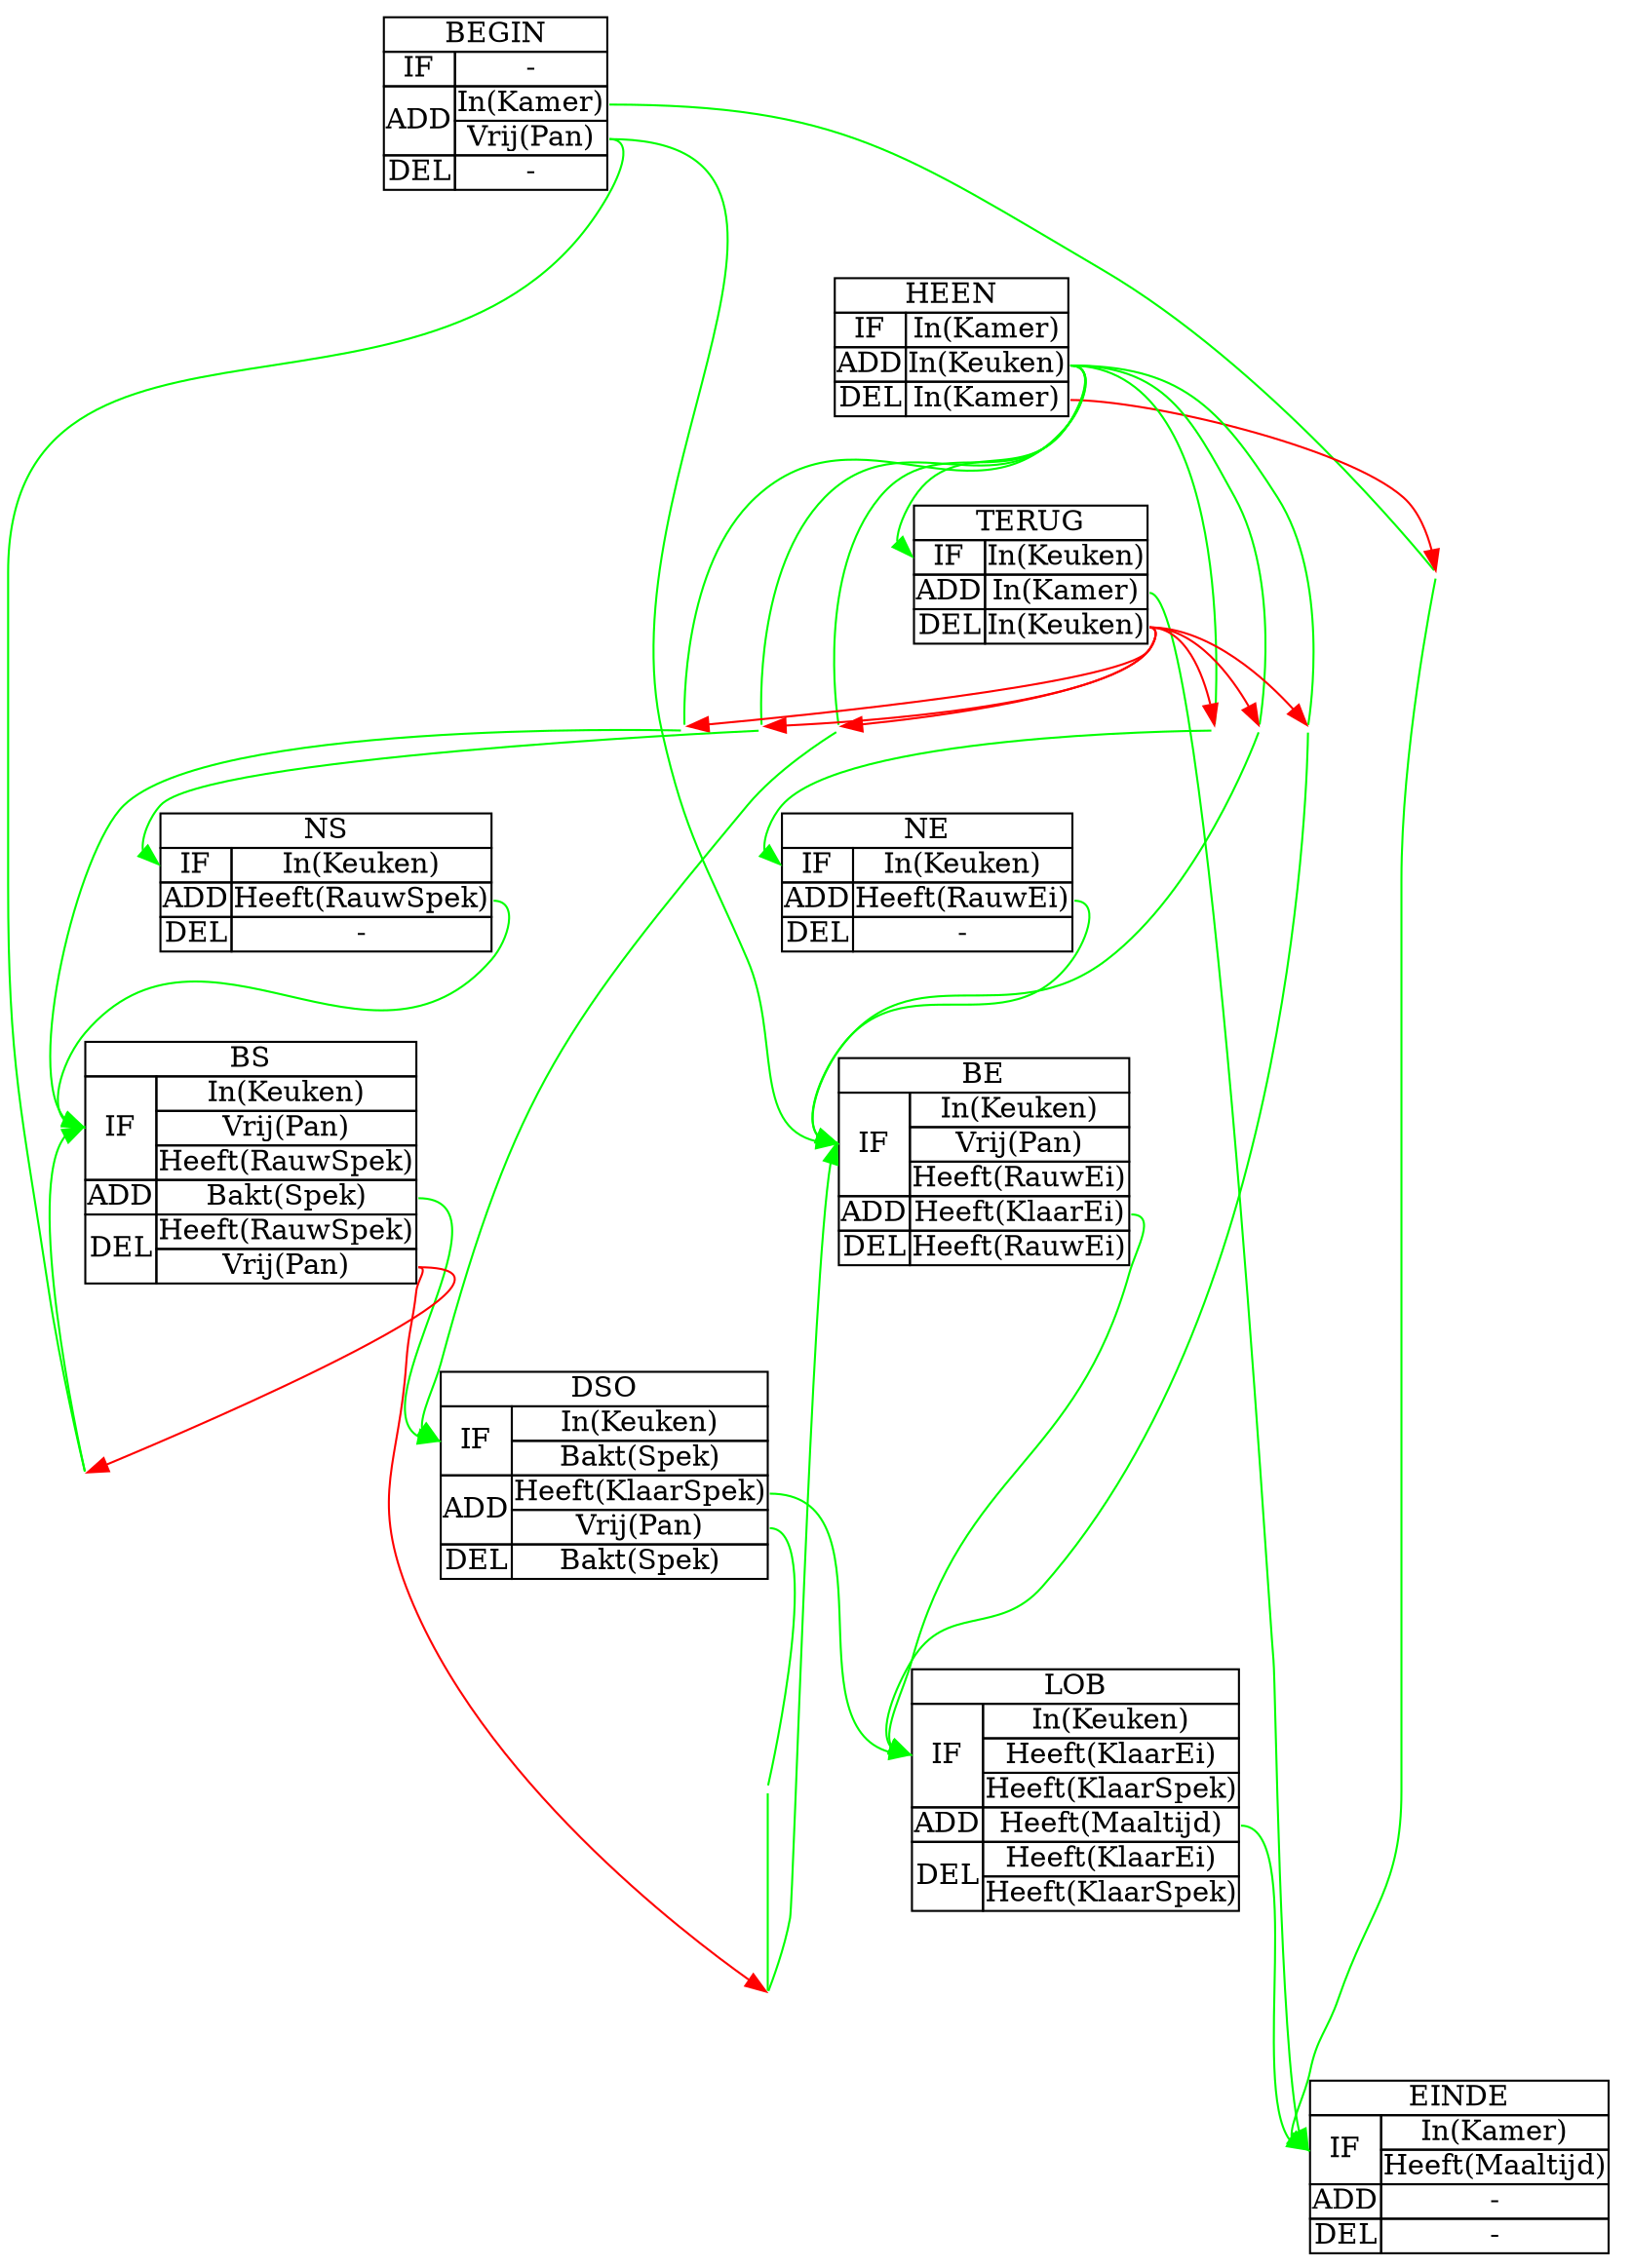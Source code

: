 digraph structs {

splines = spline
splines = true

node [shape=plaintext];
i [
label=
< <table border="0" cellborder="1" cellspacing="0" cellpadding="0">
    <tr>
        <td port="name" colspan="2">BEGIN</td>
    </tr>
    <tr>
        <td port="if_0">IF</td>
        <td port="if_1">-</td>
    </tr>
    <tr>
        <td port="add_0" rowspan="2">ADD</td>
        <td port="add_1">In(Kamer)</td>
    </tr>
    <tr>
        <td port="add_2">Vrij(Pan)</td>
    </tr>
    <tr>
        <td port="del_0">DEL</td>
        <td port="del_1">-</td>
    </tr>
</table>>]; 


f [
label=
< <table border="0" cellborder="1" cellspacing="0" cellpadding="0">
    <tr>
        <td port="name" colspan="2">EINDE</td>
    </tr>
    <tr>
        <td port="if_0" rowspan="2">IF</td>
        <td port="if_1">In(Kamer)</td>
    </tr>
    <tr>
        <td port="if_2">Heeft(Maaltijd)</td>
    </tr>
    <tr>
        <td port="add_0">ADD</td>
        <td port="add_1">-</td>
    </tr>
    <tr>
        <td port="del_0">DEL</td>
        <td port="del_1">-</td>
    </tr>
</table>>]; 

h [
label=
< <table border="0" cellborder="1" cellspacing="0" cellpadding="0">
    <tr>
        <td port="name" colspan="2">HEEN</td>
    </tr>
    <tr>
        <td port="if_0">IF</td>
        <td port="if_1">In(Kamer)</td>
    </tr>
    <tr>
        <td port="add_0">ADD</td>
        <td port="add_1">In(Keuken)</td>
    </tr>
    <tr>
        <td port="del_0">DEL</td>
        <td port="del_1">In(Kamer)</td>
    </tr>
</table>>]; 

t [
label=
< <table border="0" cellborder="1" cellspacing="0" cellpadding="0">
    <tr>
        <td port="name" colspan="2">TERUG</td>
    </tr>
    <tr>
        <td port="if_0">IF</td>
        <td port="if_1">In(Keuken)</td>
    </tr>
    <tr>
        <td port="add_0">ADD</td>
        <td port="add_1">In(Kamer)</td>
    </tr>
    <tr>
        <td port="del_0">DEL</td>
        <td port="del_1">In(Keuken)</td>
    </tr>
</table>>]; 

ns [
label=
< <table border="0" cellborder="1" cellspacing="0" cellpadding="0">
    <tr>
        <td port="name" colspan="2">NS</td>
    </tr>
    <tr>
        <td port="if_0">IF</td>
        <td port="if_1">In(Keuken)</td>
    </tr>
    <tr>
        <td port="add_0">ADD</td>
        <td port="add_1">Heeft(RauwSpek)</td>
    </tr>
    <tr>
        <td port="del_0">DEL</td>
        <td port="del_1">-</td>
    </tr>
</table>>]; 


ne [
label=
< <table border="0" cellborder="1" cellspacing="0" cellpadding="0">
    <tr>
        <td port="name" colspan="2">NE</td>
    </tr>
    <tr>
        <td port="if_0">IF</td>
        <td port="if_1">In(Keuken)</td>
    </tr>
    <tr>
        <td port="add_0">ADD</td>
        <td port="add_1">Heeft(RauwEi)</td>
    </tr>
    <tr>
        <td port="del_0">DEL</td>
        <td port="del_1">-</td>
    </tr>
</table>>]; 

bs [label=
< <table border="0" cellborder="1" cellspacing="0" cellpadding="0">
    <tr>
        <td port="name" colspan="2">BS</td>
    </tr>
    <tr>
        <td port="if_0" rowspan="3">IF</td>
        <td port="if_1">In(Keuken)</td>
    </tr>
    <tr>
        <td port="if_2">Vrij(Pan)</td>
    </tr>
    <tr>
        <td port="if_3">Heeft(RauwSpek)</td>
    </tr>
    <tr>
        <td port="add_0">ADD</td>
        <td port="add_1">Bakt(Spek)</td>
    </tr>
    <tr>
        <td port="del_0" rowspan="2">DEL</td>
        <td port="del_1">Heeft(RauwSpek)</td>
    </tr>
    <tr>
        <td port="del_2">Vrij(Pan)</td>
    </tr>
</table>>]; 

be [label=
< <table border="0" cellborder="1" cellspacing="0" cellpadding="0">
    <tr>
        <td port="name" colspan="2">BE</td>
    </tr>
    <tr>
        <td port="if_0" rowspan="3">IF</td>
        <td port="if_1">In(Keuken)</td>
    </tr>
    <tr>
        <td port="if_2">Vrij(Pan)</td>
    </tr>
    <tr>
        <td port="if_3">Heeft(RauwEi)</td>
    </tr>
    <tr>
        <td port="add_0">ADD</td>
        <td port="add_1">Heeft(KlaarEi)</td>
    </tr>
    <tr>
        <td port="del_0">DEL</td>
        <td port="del_1">Heeft(RauwEi)</td>
    </tr>
</table>>]; 

dso [label=
< <table border="0" cellborder="1" cellspacing="0" cellpadding="0">
    <tr>
        <td port="name" colspan="2">DSO</td>
    </tr>
    <tr>
        <td port="if_0" rowspan="2">IF</td>
        <td port="if_1">In(Keuken)</td>
    </tr>
    <tr>
        <td port="if_2">Bakt(Spek)</td>
    </tr>
    <tr>
        <td port="add_0" rowspan="2">ADD</td>
        <td port="add_1">Heeft(KlaarSpek)</td>
    </tr>
    <tr>
        <td port="add_2">Vrij(Pan)</td>
    </tr>
    <tr>
        <td port="del_0">DEL</td>
        <td port="del_1">Bakt(Spek)</td>
    </tr>
</table>>]; 

lob [label=
< <table border="0" cellborder="1" cellspacing="0" cellpadding="0">
    <tr>
        <td port="name" colspan="2">LOB</td>
    </tr>
    <tr>
        <td port="if_0" rowspan="3">IF</td>
        <td port="if_1">In(Keuken)</td>
    </tr>
    <tr>
        <td port="if_2">Heeft(KlaarEi)</td>
    </tr>
    <tr>
        <td port="if_3">Heeft(KlaarSpek)</td>
    </tr>
    <tr>
        <td port="add_0">ADD</td>
        <td port="add_1">Heeft(Maaltijd)</td>
    </tr>
    <tr>
        <td port="del_0" rowspan="2">DEL</td>
        <td port="del_1">Heeft(KlaarEi)</td>
    </tr>
    <tr>
        <td port="del_2">Heeft(KlaarSpek)</td>
    </tr>
</table>>]; 


node [style = invis, shape = point];
bet_i_f;    
bet_i_be;  
bet_h_ns; 
bet_h_ne;
bet_h_bs;
bet_h_be;
bet_h_dso;
bet_h_lob;
bet_dso_bs;
bet_dso_be;

i:add_1:e   -> bet_i_f      [arrowhead = none, color = green];
bet_i_f     -> f:if_0:w     [color = green];

i:add_2:e   -> bet_i_be     [arrowhead = none, color = green];
bet_i_be    -> bs:if_0:w    [color = green];

i:add_2:e   -> be:if_0:w    [color = green];

h:add_1:e   -> bet_h_ns     [arrowhead = none, color = green];
bet_h_ns    -> ns:if_0:w    [color = green];
h:add_1:e   -> bet_h_ne     [arrowhead = none, color = green];
bet_h_ne    -> ne:if_0:w    [color = green];
h:add_1:e   -> bet_h_bs     [arrowhead = none, color = green];
bet_h_bs    -> bs:if_0:w    [color = green];
h:add_1:e   -> bet_h_be     [arrowhead = none, color = green];
bet_h_be    -> be:if_0:w    [color = green];
h:add_1:e   -> bet_h_dso    [arrowhead = none, color = green];
bet_h_dso   -> dso:if_0:w   [color = green];
h:add_1:e   -> bet_h_lob    [arrowhead = none, color = green];
bet_h_lob   -> lob:if_0:w   [color = green];

h:add_1:e   -> t:if_0:w     [color = green]
t:add_1:e   -> f:if_0:w     [color = green]

ns:add_1:e  -> bs:if_0:w    [color = green];

ne:add_1:e  -> be:if_0:w    [color = green];

bs:add_1:e  -> dso:if_0:w   [color = green];

be:add_1:e  -> lob:if_0:w   [color = green];

dso:add_1:e -> lob:if_0:w   [color = green];
dso:add_2:e -> bet_dso_bs   [arrowhead = none, color = green];
bet_dso_bs  -> bet_dso_be   [arrowhead = none, color = green];
bet_dso_be  -> be:if_0:w    [color = green];

lob:add_1:e -> f:if_0:w     [color = green];


edge [color = red];
h:del_1:e   -> bet_i_f;
bs:del_2:e  -> bet_i_be;
bs:del_2:e  -> bet_dso_be;
t:del_1:e   -> bet_h_ns; 
t:del_1:e   -> bet_h_ne; 
t:del_1:e   -> bet_h_bs; 
t:del_1:e   -> bet_h_be; 
t:del_1:e   -> bet_h_dso; 
t:del_1:e   -> bet_h_lob; 

{rank=source; "i"}
{rank=same; "h"}
{rank=same; "ns" "ne"}
{rank=same; "bs" "be"}
{rank=same; "dso"}
{rank=same; "lob"}
{rank=same; "t"}
{rank=sink; "f"}





}
